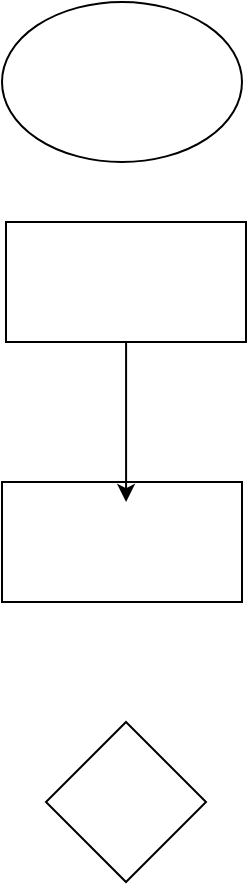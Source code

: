 <mxfile version="28.1.1">
  <diagram name="Página-1" id="tpUA--I43j8R1tpW-ucj">
    <mxGraphModel dx="1111" dy="507" grid="1" gridSize="10" guides="1" tooltips="1" connect="1" arrows="1" fold="1" page="1" pageScale="1" pageWidth="583" pageHeight="827" math="0" shadow="0">
      <root>
        <mxCell id="0" />
        <mxCell id="1" parent="0" />
        <mxCell id="jBjO_zQSgiYreGXaI-KZ-1" value="" style="rounded=0;whiteSpace=wrap;html=1;" parent="1" vertex="1">
          <mxGeometry x="230" y="240" width="120" height="60" as="geometry" />
        </mxCell>
        <mxCell id="jBjO_zQSgiYreGXaI-KZ-2" value="" style="rounded=0;whiteSpace=wrap;html=1;" parent="1" vertex="1">
          <mxGeometry x="232" y="110" width="120" height="60" as="geometry" />
        </mxCell>
        <mxCell id="jBjO_zQSgiYreGXaI-KZ-3" style="edgeStyle=orthogonalEdgeStyle;rounded=0;orthogonalLoop=1;jettySize=auto;html=1;entryX=0.517;entryY=0.167;entryDx=0;entryDy=0;entryPerimeter=0;" parent="1" source="jBjO_zQSgiYreGXaI-KZ-2" target="jBjO_zQSgiYreGXaI-KZ-1" edge="1">
          <mxGeometry relative="1" as="geometry" />
        </mxCell>
        <mxCell id="ssAf3AuPsQcJrjOO4S0--1" value="" style="ellipse;whiteSpace=wrap;html=1;" vertex="1" parent="1">
          <mxGeometry x="230" width="120" height="80" as="geometry" />
        </mxCell>
        <mxCell id="ssAf3AuPsQcJrjOO4S0--2" value="" style="rhombus;whiteSpace=wrap;html=1;" vertex="1" parent="1">
          <mxGeometry x="252" y="360" width="80" height="80" as="geometry" />
        </mxCell>
      </root>
    </mxGraphModel>
  </diagram>
</mxfile>
